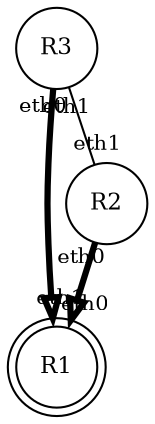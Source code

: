graph "reso" {
  graph [outputorder=nodesfirst, overlap="scale", mindist=5, K=1] ;
  edge [labelfontsize=10, fontsize=8, labeldistance=1.0, len=2.0] ;
  node [fontsize=11] ;
  "R1" [shape=doublecircle] ;
  "R2" [shape=circle] ;
  "R3" [shape=circle] ;
  "R2" -- "R1" [headlabel="eth0", taillabel="eth0", dir="both", arrowtail=none, arrowhead=empty, penwidth=3] ;
  "R3" -- "R1" [headlabel="eth1", taillabel="eth0", dir="both", arrowtail=none, arrowhead=empty, penwidth=3] ;
  "R3" -- "R2" [headlabel="eth1", taillabel="eth1", dir="both", arrowtail=none, arrowhead=none] ;
}
